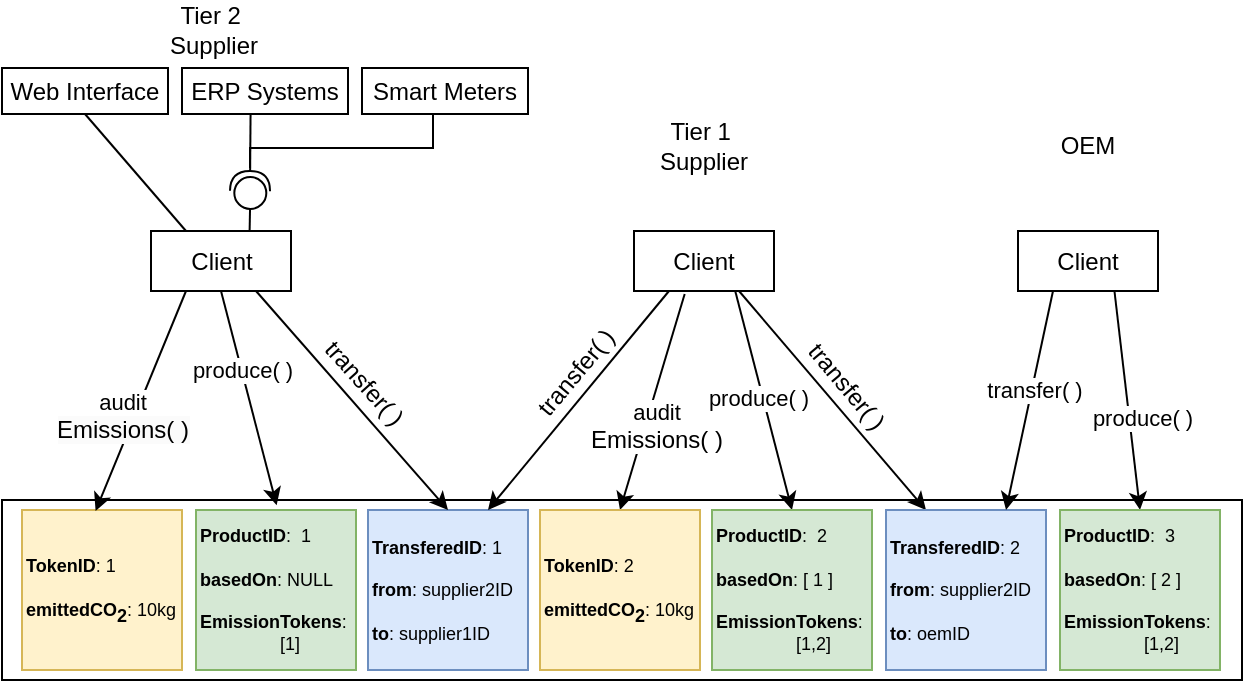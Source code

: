 <mxfile version="21.5.0" type="device">
  <diagram name="Seite-1" id="VgYrzBW1nPDxvzeYBfC_">
    <mxGraphModel dx="662" dy="456" grid="1" gridSize="10" guides="1" tooltips="1" connect="1" arrows="1" fold="1" page="1" pageScale="1" pageWidth="827" pageHeight="1169" math="0" shadow="0">
      <root>
        <mxCell id="0" />
        <mxCell id="1" parent="0" />
        <mxCell id="SyGSCCSuvmH1LhOSkO1K-22" value="" style="whiteSpace=wrap;html=1;" vertex="1" parent="1">
          <mxGeometry x="70" y="695" width="620" height="90" as="geometry" />
        </mxCell>
        <mxCell id="SyGSCCSuvmH1LhOSkO1K-57" style="rounded=0;orthogonalLoop=1;jettySize=auto;html=1;entryX=0.5;entryY=0;entryDx=0;entryDy=0;exitX=0.362;exitY=1.05;exitDx=0;exitDy=0;exitPerimeter=0;" edge="1" parent="1" source="SyGSCCSuvmH1LhOSkO1K-62" target="SyGSCCSuvmH1LhOSkO1K-55">
          <mxGeometry relative="1" as="geometry">
            <mxPoint x="415" y="580" as="sourcePoint" />
            <mxPoint x="329" y="688.5" as="targetPoint" />
          </mxGeometry>
        </mxCell>
        <mxCell id="SyGSCCSuvmH1LhOSkO1K-59" value="audit&lt;br&gt;&lt;span style=&quot;font-size: 12px;&quot;&gt;Emissions( )&lt;br&gt;&lt;/span&gt;" style="edgeLabel;html=1;align=center;verticalAlign=middle;resizable=0;points=[];" vertex="1" connectable="0" parent="SyGSCCSuvmH1LhOSkO1K-57">
          <mxGeometry x="0.129" y="-3" relative="1" as="geometry">
            <mxPoint x="6" y="6" as="offset" />
          </mxGeometry>
        </mxCell>
        <mxCell id="SyGSCCSuvmH1LhOSkO1K-6" style="rounded=0;orthogonalLoop=1;jettySize=auto;html=1;entryX=0.5;entryY=0;entryDx=0;entryDy=0;" edge="1" parent="1" target="SyGSCCSuvmH1LhOSkO1K-9">
          <mxGeometry relative="1" as="geometry">
            <mxPoint x="433.889" y="580" as="sourcePoint" />
          </mxGeometry>
        </mxCell>
        <mxCell id="SyGSCCSuvmH1LhOSkO1K-7" value="produce( )" style="edgeLabel;html=1;align=center;verticalAlign=middle;resizable=0;points=[];" vertex="1" connectable="0" parent="SyGSCCSuvmH1LhOSkO1K-6">
          <mxGeometry x="-0.072" relative="1" as="geometry">
            <mxPoint x="-1" y="8" as="offset" />
          </mxGeometry>
        </mxCell>
        <mxCell id="SyGSCCSuvmH1LhOSkO1K-1" value="produce( )" style="rounded=0;orthogonalLoop=1;jettySize=auto;html=1;entryX=0.504;entryY=-0.029;entryDx=0;entryDy=0;entryPerimeter=0;exitX=0.5;exitY=1;exitDx=0;exitDy=0;" edge="1" parent="1" source="SyGSCCSuvmH1LhOSkO1K-48" target="SyGSCCSuvmH1LhOSkO1K-4">
          <mxGeometry x="-0.262" relative="1" as="geometry">
            <mxPoint x="210" y="650" as="sourcePoint" />
            <mxPoint as="offset" />
          </mxGeometry>
        </mxCell>
        <mxCell id="SyGSCCSuvmH1LhOSkO1K-3" value="Tier 2&amp;nbsp;&lt;br&gt;Supplier" style="text;html=1;strokeColor=none;fillColor=none;align=center;verticalAlign=middle;whiteSpace=wrap;rounded=0;" vertex="1" parent="1">
          <mxGeometry x="145.5" y="445" width="60" height="30" as="geometry" />
        </mxCell>
        <mxCell id="SyGSCCSuvmH1LhOSkO1K-4" value="&lt;font style=&quot;font-size: 9px;&quot;&gt;&lt;b style=&quot;font-size: 9px;&quot;&gt;ProductID&lt;/b&gt;: &amp;nbsp;1&lt;br style=&quot;font-size: 9px;&quot;&gt;&lt;br style=&quot;font-size: 9px;&quot;&gt;&lt;b style=&quot;font-size: 9px;&quot;&gt;basedOn&lt;/b&gt;: NULL&lt;br style=&quot;font-size: 9px;&quot;&gt;&lt;br style=&quot;font-size: 9px;&quot;&gt;&lt;b style=&quot;font-size: 9px;&quot;&gt;EmissionTokens&lt;/b&gt;: &lt;br style=&quot;font-size: 9px;&quot;&gt;&lt;span style=&quot;white-space: pre; font-size: 9px;&quot;&gt;&#x9;&lt;span style=&quot;white-space: pre; font-size: 9px;&quot;&gt;&#x9;&lt;/span&gt;&lt;/span&gt;[1]&lt;/font&gt;" style="aspect=fixed;align=left;verticalAlign=middle;html=1;fontSize=9;horizontal=1;fillColor=#d5e8d4;strokeColor=#82b366;" vertex="1" parent="1">
          <mxGeometry x="167" y="700" width="80" height="80" as="geometry" />
        </mxCell>
        <mxCell id="SyGSCCSuvmH1LhOSkO1K-5" value="&lt;b style=&quot;font-size: 9px;&quot;&gt;TransferedID&lt;/b&gt;: 1&lt;br style=&quot;font-size: 9px;&quot;&gt;&lt;br style=&quot;font-size: 9px;&quot;&gt;&lt;b style=&quot;font-size: 9px;&quot;&gt;from&lt;/b&gt;: supplier2ID&lt;br style=&quot;font-size: 9px;&quot;&gt;&lt;br style=&quot;font-size: 9px;&quot;&gt;&lt;b style=&quot;font-size: 9px;&quot;&gt;to&lt;/b&gt;: supplier1ID" style="whiteSpace=wrap;html=1;aspect=fixed;fontSize=9;align=left;fillColor=#dae8fc;strokeColor=#6c8ebf;" vertex="1" parent="1">
          <mxGeometry x="253" y="700" width="80" height="80" as="geometry" />
        </mxCell>
        <mxCell id="SyGSCCSuvmH1LhOSkO1K-9" value="&lt;font style=&quot;font-size: 9px;&quot;&gt;&lt;b style=&quot;font-size: 9px;&quot;&gt;ProductID&lt;/b&gt;: &amp;nbsp;2&lt;br style=&quot;font-size: 9px;&quot;&gt;&lt;br style=&quot;font-size: 9px;&quot;&gt;&lt;b style=&quot;font-size: 9px;&quot;&gt;basedOn&lt;/b&gt;: [ 1 ]&lt;br style=&quot;font-size: 9px;&quot;&gt;&lt;br style=&quot;font-size: 9px;&quot;&gt;&lt;b style=&quot;font-size: 9px;&quot;&gt;EmissionTokens&lt;/b&gt;: &lt;br style=&quot;font-size: 9px;&quot;&gt;&lt;span style=&quot;white-space: pre; font-size: 9px;&quot;&gt;&#x9;&lt;span style=&quot;white-space: pre; font-size: 9px;&quot;&gt;&#x9;&lt;/span&gt;&lt;/span&gt;[1,2]&lt;/font&gt;" style="aspect=fixed;align=left;verticalAlign=middle;html=1;fontSize=9;horizontal=1;fillColor=#d5e8d4;strokeColor=#82b366;" vertex="1" parent="1">
          <mxGeometry x="425" y="700" width="80" height="80" as="geometry" />
        </mxCell>
        <mxCell id="SyGSCCSuvmH1LhOSkO1K-12" value="transfer( )" style="text;html=1;align=center;verticalAlign=middle;resizable=0;points=[];autosize=1;strokeColor=none;fillColor=none;rotation=310;" vertex="1" parent="1">
          <mxGeometry x="316.5" y="617" width="80" height="30" as="geometry" />
        </mxCell>
        <mxCell id="SyGSCCSuvmH1LhOSkO1K-13" style="rounded=0;orthogonalLoop=1;jettySize=auto;html=1;exitX=0.75;exitY=1;exitDx=0;exitDy=0;entryX=0.25;entryY=0;entryDx=0;entryDy=0;" edge="1" parent="1" source="SyGSCCSuvmH1LhOSkO1K-62" target="SyGSCCSuvmH1LhOSkO1K-14">
          <mxGeometry relative="1" as="geometry">
            <mxPoint x="445" y="580" as="sourcePoint" />
          </mxGeometry>
        </mxCell>
        <mxCell id="SyGSCCSuvmH1LhOSkO1K-14" value="&lt;b style=&quot;font-size: 9px;&quot;&gt;TransferedID&lt;/b&gt;: 2&lt;br style=&quot;font-size: 9px;&quot;&gt;&lt;br style=&quot;font-size: 9px;&quot;&gt;&lt;b style=&quot;font-size: 9px;&quot;&gt;from&lt;/b&gt;: supplier2ID&lt;br style=&quot;font-size: 9px;&quot;&gt;&lt;br style=&quot;font-size: 9px;&quot;&gt;&lt;b style=&quot;font-size: 9px;&quot;&gt;to&lt;/b&gt;: oemID" style="whiteSpace=wrap;html=1;aspect=fixed;fontSize=9;align=left;fillColor=#dae8fc;strokeColor=#6c8ebf;" vertex="1" parent="1">
          <mxGeometry x="512" y="700" width="80" height="80" as="geometry" />
        </mxCell>
        <mxCell id="SyGSCCSuvmH1LhOSkO1K-15" style="rounded=0;orthogonalLoop=1;jettySize=auto;html=1;entryX=0.5;entryY=0;entryDx=0;entryDy=0;exitX=0.75;exitY=1;exitDx=0;exitDy=0;" edge="1" parent="1" target="SyGSCCSuvmH1LhOSkO1K-18">
          <mxGeometry relative="1" as="geometry">
            <mxPoint x="625" y="580" as="sourcePoint" />
          </mxGeometry>
        </mxCell>
        <mxCell id="SyGSCCSuvmH1LhOSkO1K-16" value="produce( )" style="edgeLabel;html=1;align=center;verticalAlign=middle;resizable=0;points=[];" vertex="1" connectable="0" parent="SyGSCCSuvmH1LhOSkO1K-15">
          <mxGeometry x="-0.072" relative="1" as="geometry">
            <mxPoint x="8" y="18" as="offset" />
          </mxGeometry>
        </mxCell>
        <mxCell id="SyGSCCSuvmH1LhOSkO1K-18" value="&lt;font style=&quot;font-size: 9px;&quot;&gt;&lt;b style=&quot;font-size: 9px;&quot;&gt;ProductID&lt;/b&gt;: &amp;nbsp;3&lt;br style=&quot;font-size: 9px;&quot;&gt;&lt;br style=&quot;font-size: 9px;&quot;&gt;&lt;b style=&quot;font-size: 9px;&quot;&gt;basedOn&lt;/b&gt;: [ 2 ]&lt;br style=&quot;font-size: 9px;&quot;&gt;&lt;br style=&quot;font-size: 9px;&quot;&gt;&lt;b style=&quot;font-size: 9px;&quot;&gt;EmissionTokens&lt;/b&gt;: &lt;br style=&quot;font-size: 9px;&quot;&gt;&lt;span style=&quot;white-space: pre; font-size: 9px;&quot;&gt;&#x9;&lt;span style=&quot;white-space: pre; font-size: 9px;&quot;&gt;&#x9;&lt;/span&gt;&lt;/span&gt;[1,2]&lt;/font&gt;" style="aspect=fixed;align=left;verticalAlign=middle;html=1;fontSize=9;horizontal=1;fillColor=#d5e8d4;strokeColor=#82b366;" vertex="1" parent="1">
          <mxGeometry x="599" y="700" width="80" height="80" as="geometry" />
        </mxCell>
        <mxCell id="SyGSCCSuvmH1LhOSkO1K-19" style="rounded=0;orthogonalLoop=1;jettySize=auto;html=1;exitX=0.25;exitY=1;exitDx=0;exitDy=0;entryX=0.75;entryY=0;entryDx=0;entryDy=0;" edge="1" parent="1" source="SyGSCCSuvmH1LhOSkO1K-64" target="SyGSCCSuvmH1LhOSkO1K-14">
          <mxGeometry relative="1" as="geometry">
            <mxPoint x="595" y="580" as="sourcePoint" />
            <mxPoint x="530" y="710" as="targetPoint" />
          </mxGeometry>
        </mxCell>
        <mxCell id="SyGSCCSuvmH1LhOSkO1K-73" value="transfer( )" style="edgeLabel;html=1;align=center;verticalAlign=middle;resizable=0;points=[];" vertex="1" connectable="0" parent="SyGSCCSuvmH1LhOSkO1K-19">
          <mxGeometry x="-0.1" y="1" relative="1" as="geometry">
            <mxPoint as="offset" />
          </mxGeometry>
        </mxCell>
        <mxCell id="SyGSCCSuvmH1LhOSkO1K-20" value="transfer( )" style="text;html=1;align=center;verticalAlign=middle;resizable=0;points=[];autosize=1;strokeColor=none;fillColor=none;rotation=50;" vertex="1" parent="1">
          <mxGeometry x="452" y="623" width="80" height="30" as="geometry" />
        </mxCell>
        <mxCell id="SyGSCCSuvmH1LhOSkO1K-40" value="&lt;b style=&quot;font-size: 9px;&quot;&gt;TokenID&lt;/b&gt;: 1&lt;br style=&quot;font-size: 9px;&quot;&gt;&lt;br style=&quot;font-size: 9px;&quot;&gt;&lt;b style=&quot;font-size: 9px;&quot;&gt;emittedCO&lt;sub style=&quot;font-size: 9px;&quot;&gt;2&lt;/sub&gt;&lt;/b&gt;: 10kg" style="rounded=0;whiteSpace=wrap;html=1;align=left;fontSize=9;fillColor=#fff2cc;strokeColor=#d6b656;" vertex="1" parent="1">
          <mxGeometry x="80" y="700" width="80" height="80" as="geometry" />
        </mxCell>
        <mxCell id="SyGSCCSuvmH1LhOSkO1K-41" value="" style="html=1;verticalAlign=bottom;labelBackgroundColor=none;endArrow=oval;endFill=0;endSize=16;rounded=0;jumpSize=200;fontColor=default;exitX=0.5;exitY=0;exitDx=0;exitDy=0;" edge="1" parent="1">
          <mxGeometry width="160" relative="1" as="geometry">
            <mxPoint x="193.5" y="577.5" as="sourcePoint" />
            <mxPoint x="194.16" y="541.5" as="targetPoint" />
          </mxGeometry>
        </mxCell>
        <mxCell id="SyGSCCSuvmH1LhOSkO1K-42" style="orthogonalLoop=1;jettySize=auto;html=1;exitX=0.5;exitY=1;exitDx=0;exitDy=0;entryX=0.25;entryY=0;entryDx=0;entryDy=0;endArrow=none;endFill=0;" edge="1" parent="1" source="SyGSCCSuvmH1LhOSkO1K-43" target="SyGSCCSuvmH1LhOSkO1K-48">
          <mxGeometry relative="1" as="geometry">
            <mxPoint x="182.5" y="560.5" as="targetPoint" />
          </mxGeometry>
        </mxCell>
        <mxCell id="SyGSCCSuvmH1LhOSkO1K-43" value="Web Interface" style="rounded=0;whiteSpace=wrap;html=1;labelBackgroundColor=none;" vertex="1" parent="1">
          <mxGeometry x="70" y="479" width="83" height="23" as="geometry" />
        </mxCell>
        <mxCell id="SyGSCCSuvmH1LhOSkO1K-44" value="ERP Systems" style="rounded=0;whiteSpace=wrap;html=1;labelBackgroundColor=none;" vertex="1" parent="1">
          <mxGeometry x="160" y="479" width="83" height="23" as="geometry" />
        </mxCell>
        <mxCell id="SyGSCCSuvmH1LhOSkO1K-54" style="edgeStyle=orthogonalEdgeStyle;rounded=0;orthogonalLoop=1;jettySize=auto;html=1;exitX=0.5;exitY=1;exitDx=0;exitDy=0;endArrow=none;endFill=0;" edge="1" parent="1">
          <mxGeometry relative="1" as="geometry">
            <mxPoint x="194" y="529" as="targetPoint" />
            <mxPoint x="285.5" y="502" as="sourcePoint" />
            <Array as="points">
              <mxPoint x="286" y="519" />
              <mxPoint x="194" y="519" />
              <mxPoint x="194" y="529" />
            </Array>
          </mxGeometry>
        </mxCell>
        <mxCell id="SyGSCCSuvmH1LhOSkO1K-46" value="Smart Meters" style="rounded=0;whiteSpace=wrap;html=1;labelBackgroundColor=none;" vertex="1" parent="1">
          <mxGeometry x="250" y="479" width="83" height="23" as="geometry" />
        </mxCell>
        <mxCell id="SyGSCCSuvmH1LhOSkO1K-47" value="" style="html=1;verticalAlign=bottom;labelBackgroundColor=none;endArrow=halfCircle;endFill=0;endSize=8;rounded=0;fontColor=default;exitX=0.413;exitY=0.987;exitDx=0;exitDy=0;exitPerimeter=0;" edge="1" parent="1" source="SyGSCCSuvmH1LhOSkO1K-44">
          <mxGeometry width="160" relative="1" as="geometry">
            <mxPoint x="195.164" y="504.323" as="sourcePoint" />
            <mxPoint x="194" y="540.5" as="targetPoint" />
          </mxGeometry>
        </mxCell>
        <mxCell id="SyGSCCSuvmH1LhOSkO1K-49" style="rounded=0;orthogonalLoop=1;jettySize=auto;html=1;exitX=0.25;exitY=1;exitDx=0;exitDy=0;entryX=0.46;entryY=0.006;entryDx=0;entryDy=0;entryPerimeter=0;" edge="1" parent="1" source="SyGSCCSuvmH1LhOSkO1K-48" target="SyGSCCSuvmH1LhOSkO1K-40">
          <mxGeometry relative="1" as="geometry" />
        </mxCell>
        <mxCell id="SyGSCCSuvmH1LhOSkO1K-68" value="audit&lt;br style=&quot;border-color: var(--border-color); font-size: 12px;&quot;&gt;&lt;span style=&quot;font-size: 12px; background-color: rgb(251, 251, 251);&quot;&gt;Emissions( )&lt;/span&gt;" style="edgeLabel;html=1;align=center;verticalAlign=middle;resizable=0;points=[];" vertex="1" connectable="0" parent="SyGSCCSuvmH1LhOSkO1K-49">
          <mxGeometry x="-0.846" relative="1" as="geometry">
            <mxPoint x="-29" y="54" as="offset" />
          </mxGeometry>
        </mxCell>
        <mxCell id="SyGSCCSuvmH1LhOSkO1K-51" style="rounded=0;orthogonalLoop=1;jettySize=auto;html=1;exitX=0.75;exitY=1;exitDx=0;exitDy=0;entryX=0.5;entryY=0;entryDx=0;entryDy=0;" edge="1" parent="1" source="SyGSCCSuvmH1LhOSkO1K-48" target="SyGSCCSuvmH1LhOSkO1K-5">
          <mxGeometry relative="1" as="geometry" />
        </mxCell>
        <mxCell id="SyGSCCSuvmH1LhOSkO1K-48" value="Client" style="rounded=0;whiteSpace=wrap;html=1;" vertex="1" parent="1">
          <mxGeometry x="144.5" y="560.5" width="70" height="30" as="geometry" />
        </mxCell>
        <mxCell id="SyGSCCSuvmH1LhOSkO1K-55" value="&lt;b style=&quot;font-size: 9px;&quot;&gt;TokenID&lt;/b&gt;: 2&lt;br style=&quot;font-size: 9px;&quot;&gt;&lt;br style=&quot;font-size: 9px;&quot;&gt;&lt;b style=&quot;font-size: 9px;&quot;&gt;emittedCO&lt;sub style=&quot;font-size: 9px;&quot;&gt;2&lt;/sub&gt;&lt;/b&gt;: 10kg" style="rounded=0;whiteSpace=wrap;html=1;align=left;fontSize=9;fillColor=#fff2cc;strokeColor=#d6b656;" vertex="1" parent="1">
          <mxGeometry x="339" y="700" width="80" height="80" as="geometry" />
        </mxCell>
        <mxCell id="SyGSCCSuvmH1LhOSkO1K-10" style="rounded=0;orthogonalLoop=1;jettySize=auto;html=1;exitX=0.25;exitY=1;exitDx=0;exitDy=0;entryX=0.75;entryY=0;entryDx=0;entryDy=0;" edge="1" parent="1" source="SyGSCCSuvmH1LhOSkO1K-62" target="SyGSCCSuvmH1LhOSkO1K-5">
          <mxGeometry relative="1" as="geometry">
            <mxPoint x="415" y="580" as="sourcePoint" />
            <mxPoint x="310" y="710" as="targetPoint" />
          </mxGeometry>
        </mxCell>
        <mxCell id="SyGSCCSuvmH1LhOSkO1K-62" value="Client" style="rounded=0;whiteSpace=wrap;html=1;" vertex="1" parent="1">
          <mxGeometry x="386" y="560.5" width="70" height="30" as="geometry" />
        </mxCell>
        <mxCell id="SyGSCCSuvmH1LhOSkO1K-63" value="Tier 1&amp;nbsp;&lt;br&gt;Supplier" style="text;html=1;strokeColor=none;fillColor=none;align=center;verticalAlign=middle;whiteSpace=wrap;rounded=0;" vertex="1" parent="1">
          <mxGeometry x="391" y="503" width="60" height="30" as="geometry" />
        </mxCell>
        <mxCell id="SyGSCCSuvmH1LhOSkO1K-65" value="OEM" style="text;html=1;strokeColor=none;fillColor=none;align=center;verticalAlign=middle;whiteSpace=wrap;rounded=0;" vertex="1" parent="1">
          <mxGeometry x="583" y="503" width="60" height="30" as="geometry" />
        </mxCell>
        <mxCell id="SyGSCCSuvmH1LhOSkO1K-66" value="" style="rounded=0;orthogonalLoop=1;jettySize=auto;html=1;exitX=0.25;exitY=1;exitDx=0;exitDy=0;entryX=0.75;entryY=0;entryDx=0;entryDy=0;" edge="1" parent="1" target="SyGSCCSuvmH1LhOSkO1K-64">
          <mxGeometry relative="1" as="geometry">
            <mxPoint x="595" y="580" as="sourcePoint" />
            <mxPoint x="572" y="700" as="targetPoint" />
          </mxGeometry>
        </mxCell>
        <mxCell id="SyGSCCSuvmH1LhOSkO1K-67" value="transfer( )" style="edgeLabel;html=1;align=center;verticalAlign=middle;resizable=0;points=[];" vertex="1" connectable="0" parent="SyGSCCSuvmH1LhOSkO1K-66">
          <mxGeometry x="-0.176" y="1" relative="1" as="geometry">
            <mxPoint x="-1" y="3" as="offset" />
          </mxGeometry>
        </mxCell>
        <mxCell id="SyGSCCSuvmH1LhOSkO1K-64" value="Client" style="rounded=0;whiteSpace=wrap;html=1;" vertex="1" parent="1">
          <mxGeometry x="578" y="560.5" width="70" height="30" as="geometry" />
        </mxCell>
        <mxCell id="SyGSCCSuvmH1LhOSkO1K-70" value="transfer( )" style="text;html=1;align=center;verticalAlign=middle;resizable=0;points=[];autosize=1;strokeColor=none;fillColor=none;rotation=48;" vertex="1" parent="1">
          <mxGeometry x="210.5" y="621" width="80" height="30" as="geometry" />
        </mxCell>
      </root>
    </mxGraphModel>
  </diagram>
</mxfile>

